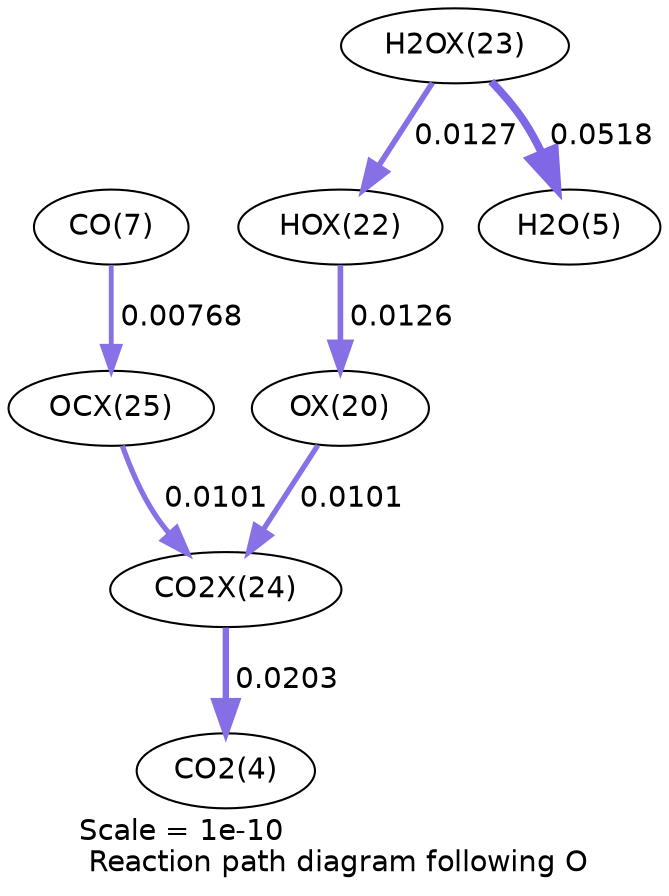 digraph reaction_paths {
center=1;
s28 -> s26[fontname="Helvetica", penwidth=2.7, arrowsize=1.35, color="0.7, 0.513, 0.9"
, label=" 0.0126"];
s26 -> s30[fontname="Helvetica", penwidth=2.53, arrowsize=1.27, color="0.7, 0.51, 0.9"
, label=" 0.0101"];
s29 -> s28[fontname="Helvetica", penwidth=2.7, arrowsize=1.35, color="0.7, 0.513, 0.9"
, label=" 0.0127"];
s29 -> s7[fontname="Helvetica", penwidth=3.77, arrowsize=1.88, color="0.7, 0.552, 0.9"
, label=" 0.0518"];
s9 -> s31[fontname="Helvetica", penwidth=2.32, arrowsize=1.16, color="0.7, 0.508, 0.9"
, label=" 0.00768"];
s31 -> s30[fontname="Helvetica", penwidth=2.53, arrowsize=1.27, color="0.7, 0.51, 0.9"
, label=" 0.0101"];
s30 -> s6[fontname="Helvetica", penwidth=3.06, arrowsize=1.53, color="0.7, 0.52, 0.9"
, label=" 0.0203"];
s6 [ fontname="Helvetica", label="CO2(4)"];
s7 [ fontname="Helvetica", label="H2O(5)"];
s9 [ fontname="Helvetica", label="CO(7)"];
s26 [ fontname="Helvetica", label="OX(20)"];
s28 [ fontname="Helvetica", label="HOX(22)"];
s29 [ fontname="Helvetica", label="H2OX(23)"];
s30 [ fontname="Helvetica", label="CO2X(24)"];
s31 [ fontname="Helvetica", label="OCX(25)"];
 label = "Scale = 1e-10\l Reaction path diagram following O";
 fontname = "Helvetica";
}
